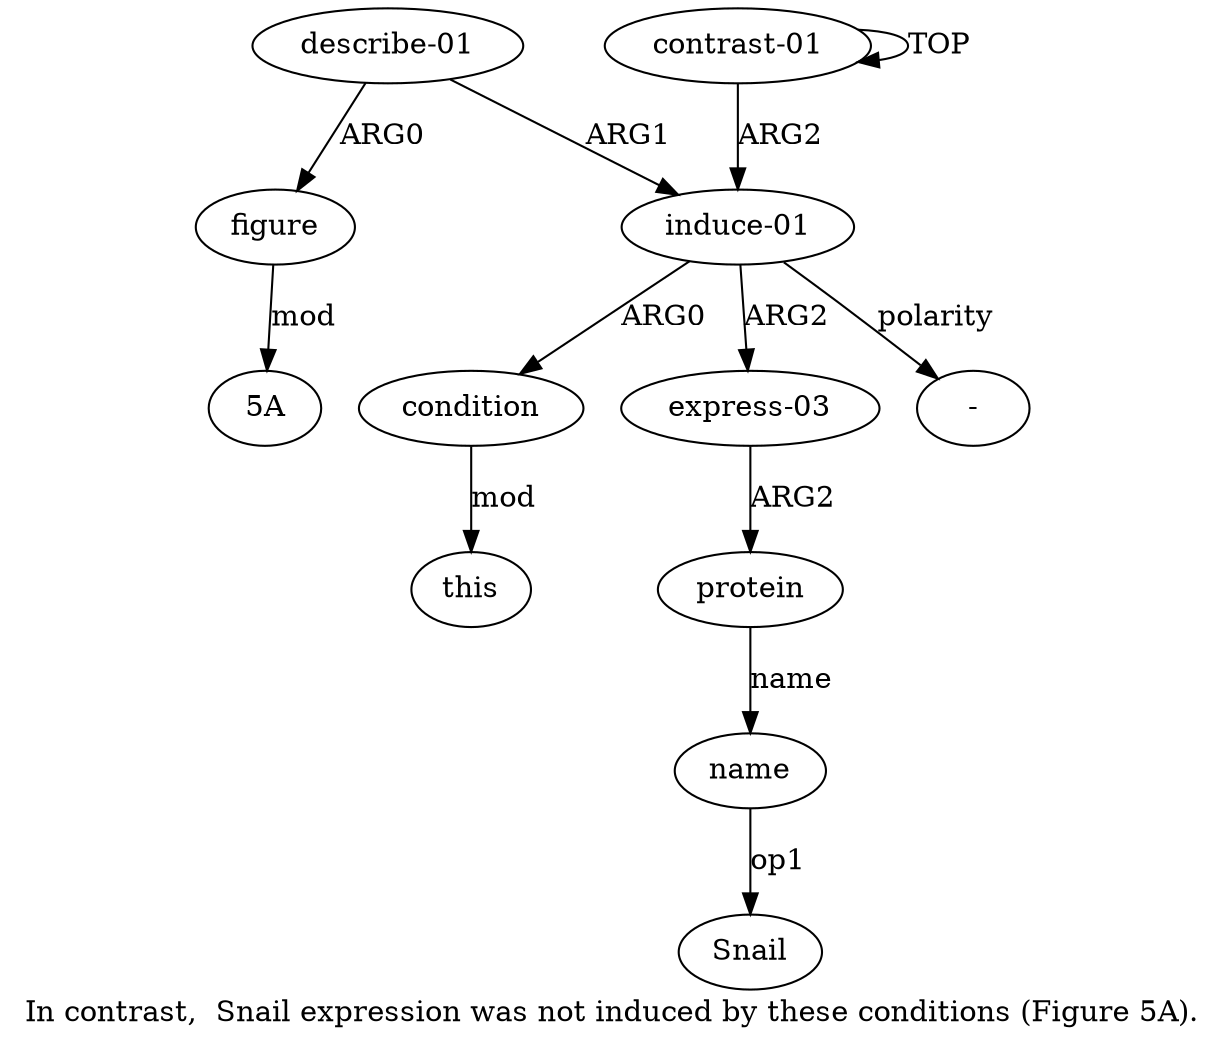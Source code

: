 digraph  {
	graph [label="In contrast,  Snail expression was not induced by these conditions (Figure 5A)."];
	node [label="\N"];
	"a8 5A"	 [color=black,
		gold_ind=-1,
		gold_label="5A",
		label="5A",
		test_ind=-1,
		test_label="5A"];
	"a1 -"	 [color=black,
		gold_ind=-1,
		gold_label="-",
		label="-",
		test_ind=-1,
		test_label="-"];
	"a6 Snail"	 [color=black,
		gold_ind=-1,
		gold_label=Snail,
		label=Snail,
		test_ind=-1,
		test_label=Snail];
	a1	 [color=black,
		gold_ind=1,
		gold_label="induce-01",
		label="induce-01",
		test_ind=1,
		test_label="induce-01"];
	a1 -> "a1 -" [key=0,
	color=black,
	gold_label=polarity,
	label=polarity,
	test_label=polarity];
a2 [color=black,
	gold_ind=2,
	gold_label=condition,
	label=condition,
	test_ind=2,
	test_label=condition];
a1 -> a2 [key=0,
color=black,
gold_label=ARG0,
label=ARG0,
test_label=ARG0];
a4 [color=black,
gold_ind=4,
gold_label="express-03",
label="express-03",
test_ind=4,
test_label="express-03"];
a1 -> a4 [key=0,
color=black,
gold_label=ARG2,
label=ARG2,
test_label=ARG2];
a0 [color=black,
gold_ind=0,
gold_label="contrast-01",
label="contrast-01",
test_ind=0,
test_label="contrast-01"];
a0 -> a1 [key=0,
color=black,
gold_label=ARG2,
label=ARG2,
test_label=ARG2];
a0 -> a0 [key=0,
color=black,
gold_label=TOP,
label=TOP,
test_label=TOP];
a3 [color=black,
gold_ind=3,
gold_label=this,
label=this,
test_ind=3,
test_label=this];
a2 -> a3 [key=0,
color=black,
gold_label=mod,
label=mod,
test_label=mod];
a5 [color=black,
gold_ind=5,
gold_label=protein,
label=protein,
test_ind=5,
test_label=protein];
a6 [color=black,
gold_ind=6,
gold_label=name,
label=name,
test_ind=6,
test_label=name];
a5 -> a6 [key=0,
color=black,
gold_label=name,
label=name,
test_label=name];
a4 -> a5 [key=0,
color=black,
gold_label=ARG2,
label=ARG2,
test_label=ARG2];
a7 [color=black,
gold_ind=7,
gold_label="describe-01",
label="describe-01",
test_ind=7,
test_label="describe-01"];
a7 -> a1 [key=0,
color=black,
gold_label=ARG1,
label=ARG1,
test_label=ARG1];
a8 [color=black,
gold_ind=8,
gold_label=figure,
label=figure,
test_ind=8,
test_label=figure];
a7 -> a8 [key=0,
color=black,
gold_label=ARG0,
label=ARG0,
test_label=ARG0];
a6 -> "a6 Snail" [key=0,
color=black,
gold_label=op1,
label=op1,
test_label=op1];
a8 -> "a8 5A" [key=0,
color=black,
gold_label=mod,
label=mod,
test_label=mod];
}
